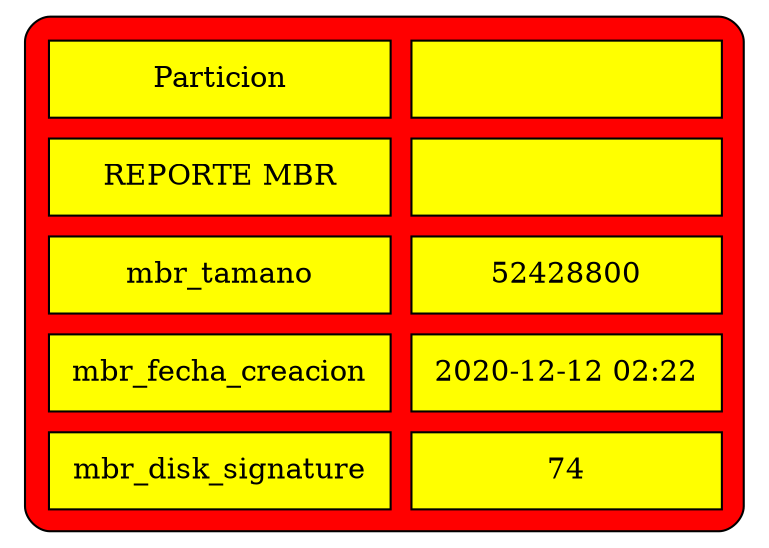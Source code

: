 digraph G {

  a0 [shape=none label=<<TABLE cellspacing="10" cellpadding="10" style="rounded" bgcolor="red">
  <TR>
    <TD bgcolor="yellow">Particion</TD>
    <TD bgcolor="yellow"></TD>
  </TR>
  <TR>
    <TD bgcolor="yellow">REPORTE MBR</TD>
    <TD bgcolor="yellow"></TD>
  </TR>
  <TR>
    <TD bgcolor="yellow">mbr_tamano</TD>
    <TD bgcolor="yellow">52428800</TD>
  </TR>
  <TR>
    <TD bgcolor="yellow">mbr_fecha_creacion</TD>
    <TD bgcolor="yellow">2020-12-12 02:22</TD>
  </TR>
  <TR>
    <TD bgcolor="yellow">mbr_disk_signature</TD>
    <TD bgcolor="yellow">74</TD>
  </TR>
</TABLE>>];

}